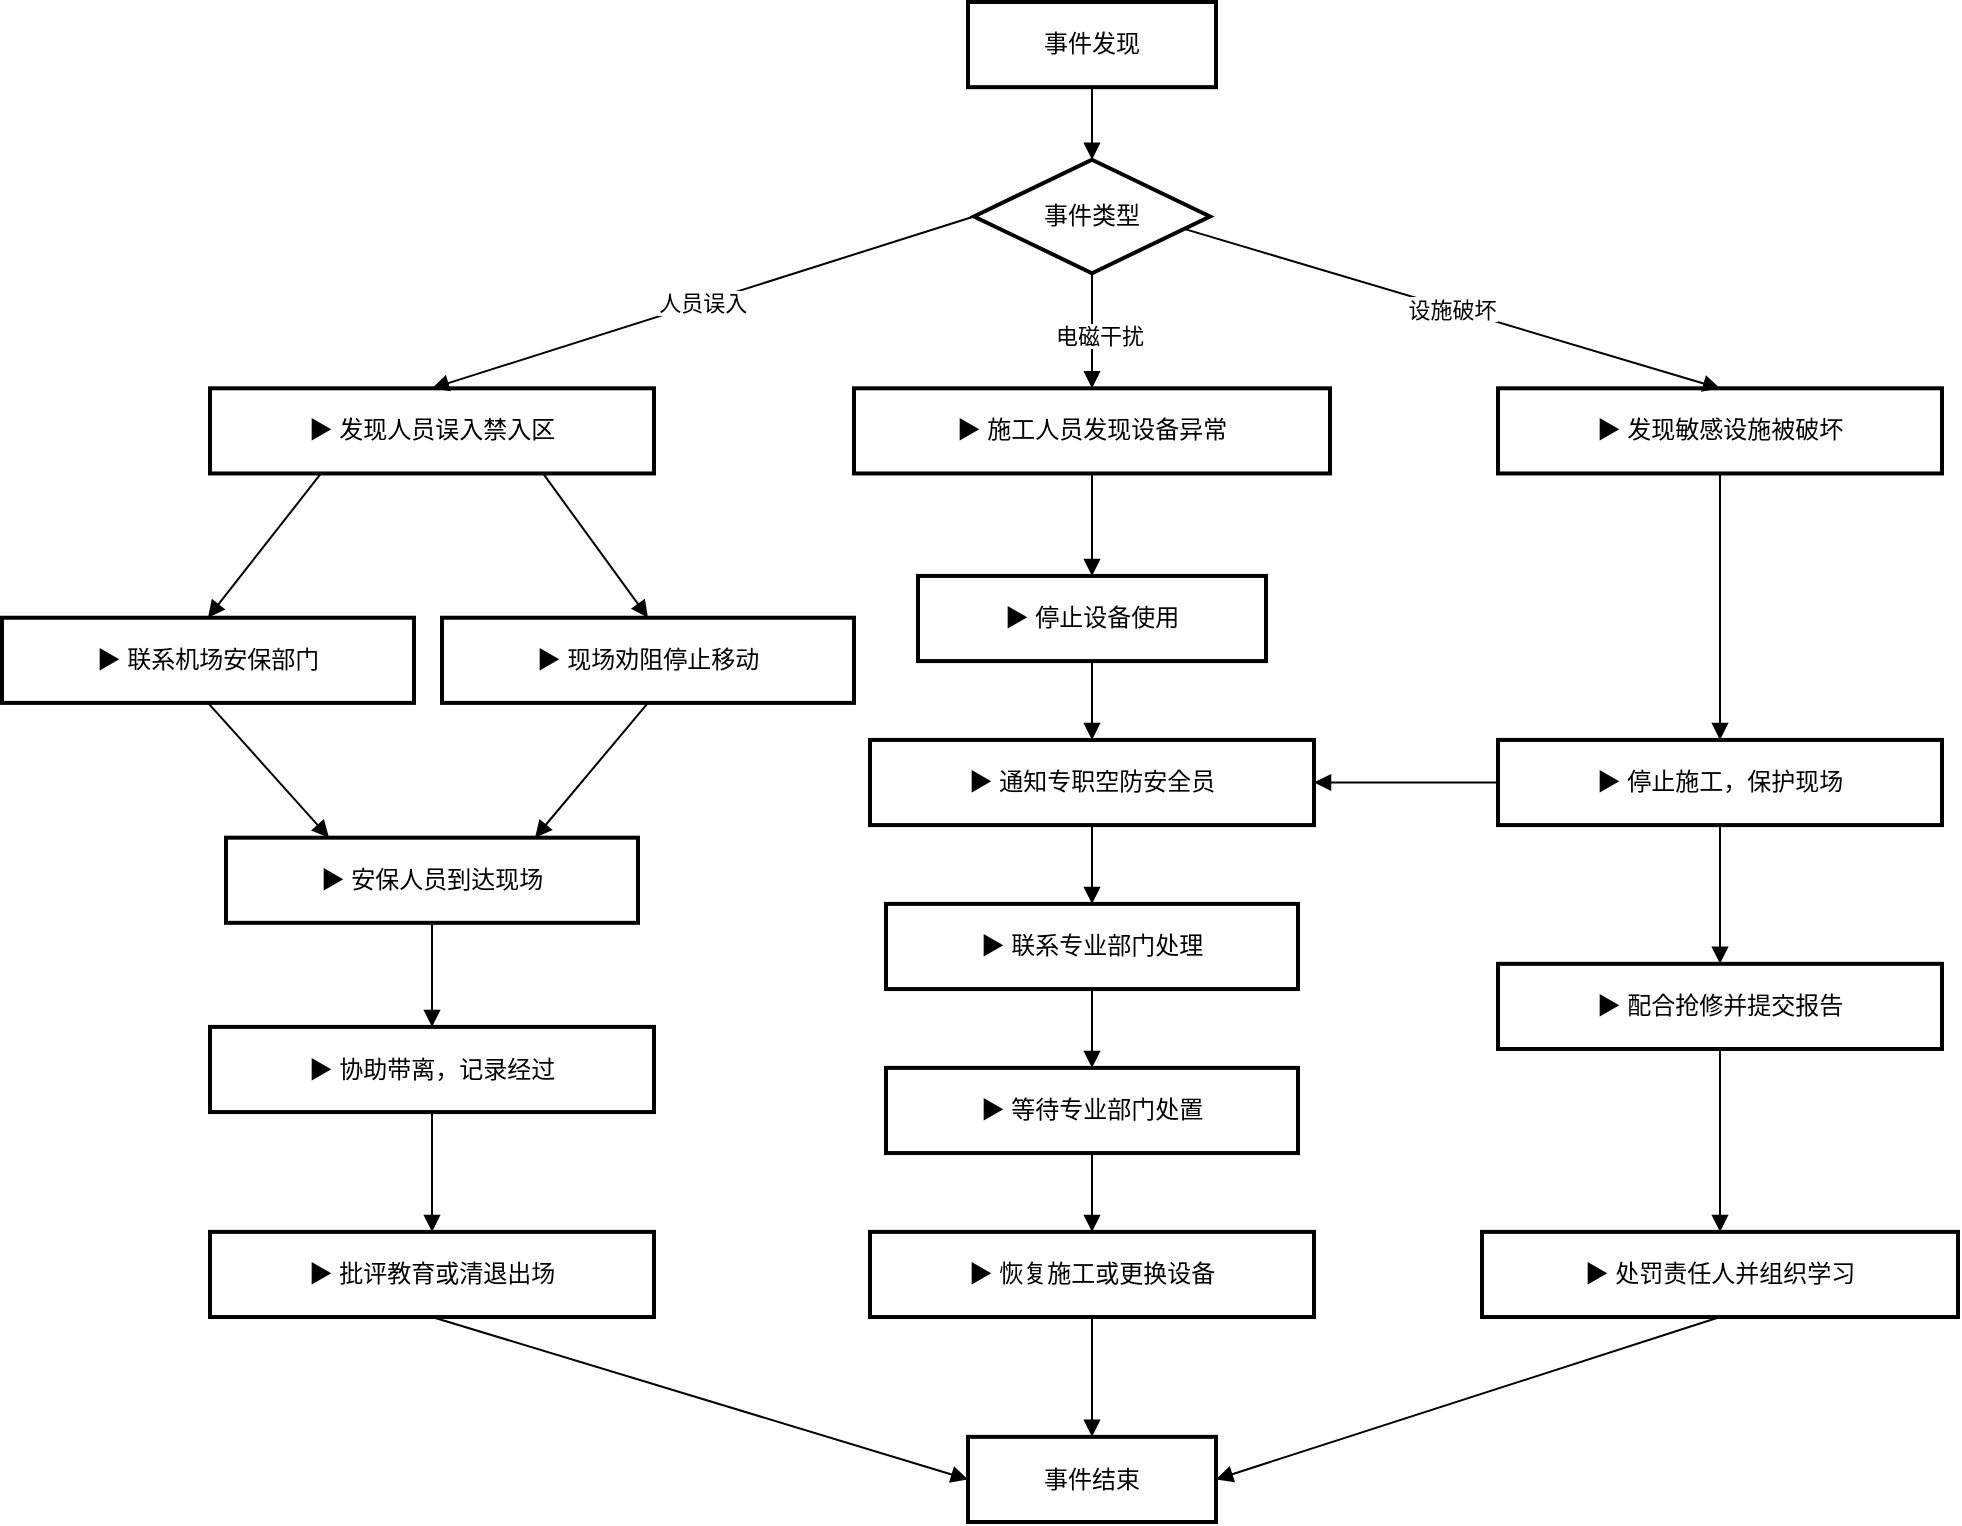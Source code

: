 <mxfile version="28.0.1">
  <diagram name="第 1 页" id="SJ8_2GKKuErfEg54q6yJ">
    <mxGraphModel dx="1523" dy="1007" grid="1" gridSize="10" guides="1" tooltips="1" connect="1" arrows="1" fold="1" page="1" pageScale="1" pageWidth="827" pageHeight="1169" math="0" shadow="0">
      <root>
        <mxCell id="0" />
        <mxCell id="1" parent="0" />
        <mxCell id="AeVLayJYJsohxERcXX6E-83" value="" style="group" vertex="1" connectable="0" parent="1">
          <mxGeometry x="40" y="140" width="978" height="760" as="geometry" />
        </mxCell>
        <mxCell id="AeVLayJYJsohxERcXX6E-42" value="事件发现" style="whiteSpace=wrap;strokeWidth=2;" vertex="1" parent="AeVLayJYJsohxERcXX6E-83">
          <mxGeometry x="483" width="124" height="42.573" as="geometry" />
        </mxCell>
        <mxCell id="AeVLayJYJsohxERcXX6E-43" value="事件类型" style="rhombus;strokeWidth=2;whiteSpace=wrap;" vertex="1" parent="AeVLayJYJsohxERcXX6E-83">
          <mxGeometry x="486" y="78.838" width="118" height="56.763" as="geometry" />
        </mxCell>
        <mxCell id="AeVLayJYJsohxERcXX6E-44" value="▶ 施工人员发现设备异常" style="whiteSpace=wrap;strokeWidth=2;" vertex="1" parent="AeVLayJYJsohxERcXX6E-83">
          <mxGeometry x="426" y="193.154" width="238" height="42.573" as="geometry" />
        </mxCell>
        <mxCell id="AeVLayJYJsohxERcXX6E-45" value="▶ 发现人员误入禁入区" style="whiteSpace=wrap;strokeWidth=2;" vertex="1" parent="AeVLayJYJsohxERcXX6E-83">
          <mxGeometry x="104" y="193.154" width="222" height="42.573" as="geometry" />
        </mxCell>
        <mxCell id="AeVLayJYJsohxERcXX6E-46" value="▶ 发现敏感设施被破坏" style="whiteSpace=wrap;strokeWidth=2;" vertex="1" parent="AeVLayJYJsohxERcXX6E-83">
          <mxGeometry x="748" y="193.154" width="222" height="42.573" as="geometry" />
        </mxCell>
        <mxCell id="AeVLayJYJsohxERcXX6E-47" value="▶ 停止设备使用" style="whiteSpace=wrap;strokeWidth=2;" vertex="1" parent="AeVLayJYJsohxERcXX6E-83">
          <mxGeometry x="458" y="286.971" width="174" height="42.573" as="geometry" />
        </mxCell>
        <mxCell id="AeVLayJYJsohxERcXX6E-48" value="▶ 停止施工，保护现场" style="whiteSpace=wrap;strokeWidth=2;" vertex="1" parent="AeVLayJYJsohxERcXX6E-83">
          <mxGeometry x="748" y="368.963" width="222" height="42.573" as="geometry" />
        </mxCell>
        <mxCell id="AeVLayJYJsohxERcXX6E-49" value="▶ 现场劝阻停止移动" style="whiteSpace=wrap;strokeWidth=2;" vertex="1" parent="AeVLayJYJsohxERcXX6E-83">
          <mxGeometry x="220" y="307.863" width="206" height="42.573" as="geometry" />
        </mxCell>
        <mxCell id="AeVLayJYJsohxERcXX6E-50" value="▶ 联系机场安保部门" style="whiteSpace=wrap;strokeWidth=2;" vertex="1" parent="AeVLayJYJsohxERcXX6E-83">
          <mxGeometry y="307.863" width="206" height="42.573" as="geometry" />
        </mxCell>
        <mxCell id="AeVLayJYJsohxERcXX6E-51" value="▶ 通知专职空防安全员" style="whiteSpace=wrap;strokeWidth=2;" vertex="1" parent="AeVLayJYJsohxERcXX6E-83">
          <mxGeometry x="434" y="368.963" width="222" height="42.573" as="geometry" />
        </mxCell>
        <mxCell id="AeVLayJYJsohxERcXX6E-52" value="▶ 联系专业部门处理" style="whiteSpace=wrap;strokeWidth=2;" vertex="1" parent="AeVLayJYJsohxERcXX6E-83">
          <mxGeometry x="442" y="450.954" width="206" height="42.573" as="geometry" />
        </mxCell>
        <mxCell id="AeVLayJYJsohxERcXX6E-53" value="▶ 等待专业部门处置" style="whiteSpace=wrap;strokeWidth=2;" vertex="1" parent="AeVLayJYJsohxERcXX6E-83">
          <mxGeometry x="442" y="532.946" width="206" height="42.573" as="geometry" />
        </mxCell>
        <mxCell id="AeVLayJYJsohxERcXX6E-54" value="▶ 安保人员到达现场" style="whiteSpace=wrap;strokeWidth=2;" vertex="1" parent="AeVLayJYJsohxERcXX6E-83">
          <mxGeometry x="112" y="417.842" width="206" height="42.573" as="geometry" />
        </mxCell>
        <mxCell id="AeVLayJYJsohxERcXX6E-55" value="▶ 恢复施工或更换设备" style="whiteSpace=wrap;strokeWidth=2;" vertex="1" parent="AeVLayJYJsohxERcXX6E-83">
          <mxGeometry x="434" y="614.938" width="222" height="42.573" as="geometry" />
        </mxCell>
        <mxCell id="AeVLayJYJsohxERcXX6E-56" value="▶ 协助带离，记录经过" style="whiteSpace=wrap;strokeWidth=2;" vertex="1" parent="AeVLayJYJsohxERcXX6E-83">
          <mxGeometry x="104" y="512.448" width="222" height="42.573" as="geometry" />
        </mxCell>
        <mxCell id="AeVLayJYJsohxERcXX6E-57" value="▶ 配合抢修并提交报告" style="whiteSpace=wrap;strokeWidth=2;" vertex="1" parent="AeVLayJYJsohxERcXX6E-83">
          <mxGeometry x="748" y="480.913" width="222" height="42.573" as="geometry" />
        </mxCell>
        <mxCell id="AeVLayJYJsohxERcXX6E-58" value="事件结束" style="whiteSpace=wrap;strokeWidth=2;" vertex="1" parent="AeVLayJYJsohxERcXX6E-83">
          <mxGeometry x="483" y="717.427" width="124" height="42.573" as="geometry" />
        </mxCell>
        <mxCell id="AeVLayJYJsohxERcXX6E-59" value="▶ 批评教育或清退出场" style="whiteSpace=wrap;strokeWidth=2;" vertex="1" parent="AeVLayJYJsohxERcXX6E-83">
          <mxGeometry x="104" y="614.938" width="222" height="42.573" as="geometry" />
        </mxCell>
        <mxCell id="AeVLayJYJsohxERcXX6E-60" value="▶ 处罚责任人并组织学习" style="whiteSpace=wrap;strokeWidth=2;" vertex="1" parent="AeVLayJYJsohxERcXX6E-83">
          <mxGeometry x="740" y="614.938" width="238" height="42.573" as="geometry" />
        </mxCell>
        <mxCell id="AeVLayJYJsohxERcXX6E-61" value="" style="curved=1;startArrow=none;endArrow=block;exitX=0.5;exitY=1;entryX=0.5;entryY=0;rounded=0;" edge="1" parent="AeVLayJYJsohxERcXX6E-83" source="AeVLayJYJsohxERcXX6E-42" target="AeVLayJYJsohxERcXX6E-43">
          <mxGeometry relative="1" as="geometry">
            <Array as="points" />
          </mxGeometry>
        </mxCell>
        <mxCell id="AeVLayJYJsohxERcXX6E-62" value="电磁干扰" style="curved=1;startArrow=none;endArrow=block;exitX=0.5;exitY=1;entryX=0.5;entryY=-0.01;rounded=0;exitDx=0;exitDy=0;" edge="1" parent="AeVLayJYJsohxERcXX6E-83" source="AeVLayJYJsohxERcXX6E-43" target="AeVLayJYJsohxERcXX6E-44">
          <mxGeometry x="0.076" y="4" relative="1" as="geometry">
            <Array as="points" />
            <mxPoint as="offset" />
          </mxGeometry>
        </mxCell>
        <mxCell id="AeVLayJYJsohxERcXX6E-63" value="人员误入" style="curved=1;startArrow=none;endArrow=block;exitX=0;exitY=0.5;entryX=0.5;entryY=-0.01;rounded=0;exitDx=0;exitDy=0;" edge="1" parent="AeVLayJYJsohxERcXX6E-83" source="AeVLayJYJsohxERcXX6E-43" target="AeVLayJYJsohxERcXX6E-45">
          <mxGeometry relative="1" as="geometry">
            <Array as="points" />
          </mxGeometry>
        </mxCell>
        <mxCell id="AeVLayJYJsohxERcXX6E-64" value="设施破坏" style="curved=1;startArrow=none;endArrow=block;exitX=1;exitY=0.64;entryX=0.5;entryY=-0.01;rounded=0;" edge="1" parent="AeVLayJYJsohxERcXX6E-83" source="AeVLayJYJsohxERcXX6E-43" target="AeVLayJYJsohxERcXX6E-46">
          <mxGeometry relative="1" as="geometry">
            <Array as="points" />
          </mxGeometry>
        </mxCell>
        <mxCell id="AeVLayJYJsohxERcXX6E-65" value="" style="curved=1;startArrow=none;endArrow=block;exitX=0.5;exitY=0.99;entryX=0.5;entryY=-0.01;rounded=0;" edge="1" parent="AeVLayJYJsohxERcXX6E-83" source="AeVLayJYJsohxERcXX6E-44" target="AeVLayJYJsohxERcXX6E-47">
          <mxGeometry relative="1" as="geometry">
            <Array as="points" />
          </mxGeometry>
        </mxCell>
        <mxCell id="AeVLayJYJsohxERcXX6E-66" value="" style="curved=1;startArrow=none;endArrow=block;exitX=0.5;exitY=0.99;entryX=0.5;entryY=-0.01;rounded=0;" edge="1" parent="AeVLayJYJsohxERcXX6E-83" source="AeVLayJYJsohxERcXX6E-46" target="AeVLayJYJsohxERcXX6E-48">
          <mxGeometry relative="1" as="geometry">
            <Array as="points" />
          </mxGeometry>
        </mxCell>
        <mxCell id="AeVLayJYJsohxERcXX6E-67" value="" style="curved=1;startArrow=none;endArrow=block;exitX=0.75;exitY=1;entryX=0.5;entryY=-0.01;rounded=0;exitDx=0;exitDy=0;" edge="1" parent="AeVLayJYJsohxERcXX6E-83" source="AeVLayJYJsohxERcXX6E-45" target="AeVLayJYJsohxERcXX6E-49">
          <mxGeometry relative="1" as="geometry">
            <Array as="points" />
          </mxGeometry>
        </mxCell>
        <mxCell id="AeVLayJYJsohxERcXX6E-68" value="" style="curved=1;startArrow=none;endArrow=block;exitX=0.25;exitY=1;entryX=0.5;entryY=0;rounded=0;entryDx=0;entryDy=0;exitDx=0;exitDy=0;" edge="1" parent="AeVLayJYJsohxERcXX6E-83" source="AeVLayJYJsohxERcXX6E-45" target="AeVLayJYJsohxERcXX6E-50">
          <mxGeometry relative="1" as="geometry">
            <Array as="points" />
            <mxPoint x="67" y="294.855" as="targetPoint" />
          </mxGeometry>
        </mxCell>
        <mxCell id="AeVLayJYJsohxERcXX6E-69" value="" style="curved=0;startArrow=none;endArrow=block;exitX=0.5;exitY=0.99;entryX=0.5;entryY=0;rounded=0;entryDx=0;entryDy=0;" edge="1" parent="AeVLayJYJsohxERcXX6E-83" source="AeVLayJYJsohxERcXX6E-47" target="AeVLayJYJsohxERcXX6E-51">
          <mxGeometry relative="1" as="geometry">
            <Array as="points" />
          </mxGeometry>
        </mxCell>
        <mxCell id="AeVLayJYJsohxERcXX6E-70" value="" style="curved=1;startArrow=none;endArrow=block;exitX=0;exitY=0.5;entryX=1;entryY=0.5;rounded=0;entryDx=0;entryDy=0;exitDx=0;exitDy=0;" edge="1" parent="AeVLayJYJsohxERcXX6E-83" source="AeVLayJYJsohxERcXX6E-48" target="AeVLayJYJsohxERcXX6E-51">
          <mxGeometry relative="1" as="geometry">
            <Array as="points" />
          </mxGeometry>
        </mxCell>
        <mxCell id="AeVLayJYJsohxERcXX6E-71" value="" style="curved=1;startArrow=none;endArrow=block;exitX=0.5;exitY=0.99;entryX=0.5;entryY=-0.01;rounded=0;" edge="1" parent="AeVLayJYJsohxERcXX6E-83" source="AeVLayJYJsohxERcXX6E-51" target="AeVLayJYJsohxERcXX6E-52">
          <mxGeometry relative="1" as="geometry">
            <Array as="points" />
          </mxGeometry>
        </mxCell>
        <mxCell id="AeVLayJYJsohxERcXX6E-72" value="" style="curved=1;startArrow=none;endArrow=block;exitX=0.5;exitY=0.99;entryX=0.5;entryY=-0.01;rounded=0;" edge="1" parent="AeVLayJYJsohxERcXX6E-83" source="AeVLayJYJsohxERcXX6E-52" target="AeVLayJYJsohxERcXX6E-53">
          <mxGeometry relative="1" as="geometry">
            <Array as="points" />
          </mxGeometry>
        </mxCell>
        <mxCell id="AeVLayJYJsohxERcXX6E-73" value="" style="curved=1;startArrow=none;endArrow=block;exitX=0.5;exitY=1;entryX=0.25;entryY=0;rounded=0;exitDx=0;exitDy=0;entryDx=0;entryDy=0;" edge="1" parent="AeVLayJYJsohxERcXX6E-83" source="AeVLayJYJsohxERcXX6E-50" target="AeVLayJYJsohxERcXX6E-54">
          <mxGeometry relative="1" as="geometry">
            <Array as="points" />
            <mxPoint x="67" y="337.427" as="sourcePoint" />
          </mxGeometry>
        </mxCell>
        <mxCell id="AeVLayJYJsohxERcXX6E-74" value="" style="curved=1;startArrow=none;endArrow=block;exitX=0.5;exitY=0.99;entryX=0.75;entryY=0;rounded=0;entryDx=0;entryDy=0;" edge="1" parent="AeVLayJYJsohxERcXX6E-83" source="AeVLayJYJsohxERcXX6E-49" target="AeVLayJYJsohxERcXX6E-54">
          <mxGeometry relative="1" as="geometry">
            <Array as="points" />
          </mxGeometry>
        </mxCell>
        <mxCell id="AeVLayJYJsohxERcXX6E-75" value="" style="curved=1;startArrow=none;endArrow=block;exitX=0.5;exitY=0.99;entryX=0.5;entryY=-0.01;rounded=0;" edge="1" parent="AeVLayJYJsohxERcXX6E-83" source="AeVLayJYJsohxERcXX6E-53" target="AeVLayJYJsohxERcXX6E-55">
          <mxGeometry relative="1" as="geometry">
            <Array as="points" />
          </mxGeometry>
        </mxCell>
        <mxCell id="AeVLayJYJsohxERcXX6E-76" value="" style="curved=1;startArrow=none;endArrow=block;exitX=0.5;exitY=0.99;entryX=0.5;entryY=-0.01;rounded=0;" edge="1" parent="AeVLayJYJsohxERcXX6E-83" source="AeVLayJYJsohxERcXX6E-54" target="AeVLayJYJsohxERcXX6E-56">
          <mxGeometry relative="1" as="geometry">
            <Array as="points" />
          </mxGeometry>
        </mxCell>
        <mxCell id="AeVLayJYJsohxERcXX6E-77" value="" style="curved=1;startArrow=none;endArrow=block;exitX=0.5;exitY=0.99;entryX=0.5;entryY=-0.01;rounded=0;" edge="1" parent="AeVLayJYJsohxERcXX6E-83" source="AeVLayJYJsohxERcXX6E-48" target="AeVLayJYJsohxERcXX6E-57">
          <mxGeometry relative="1" as="geometry">
            <Array as="points" />
          </mxGeometry>
        </mxCell>
        <mxCell id="AeVLayJYJsohxERcXX6E-78" value="" style="curved=1;startArrow=none;endArrow=block;exitX=0.5;exitY=0.99;entryX=0.5;entryY=0;rounded=0;entryDx=0;entryDy=0;" edge="1" parent="AeVLayJYJsohxERcXX6E-83" source="AeVLayJYJsohxERcXX6E-55" target="AeVLayJYJsohxERcXX6E-58">
          <mxGeometry relative="1" as="geometry">
            <Array as="points" />
          </mxGeometry>
        </mxCell>
        <mxCell id="AeVLayJYJsohxERcXX6E-79" value="" style="curved=1;startArrow=none;endArrow=block;exitX=0.5;exitY=0.99;entryX=0.5;entryY=-0.01;rounded=0;" edge="1" parent="AeVLayJYJsohxERcXX6E-83" source="AeVLayJYJsohxERcXX6E-56" target="AeVLayJYJsohxERcXX6E-59">
          <mxGeometry relative="1" as="geometry">
            <Array as="points" />
          </mxGeometry>
        </mxCell>
        <mxCell id="AeVLayJYJsohxERcXX6E-80" value="" style="curved=1;startArrow=none;endArrow=block;exitX=0.5;exitY=0.99;entryX=0;entryY=0.5;rounded=0;entryDx=0;entryDy=0;" edge="1" parent="AeVLayJYJsohxERcXX6E-83" source="AeVLayJYJsohxERcXX6E-59" target="AeVLayJYJsohxERcXX6E-58">
          <mxGeometry relative="1" as="geometry">
            <Array as="points" />
          </mxGeometry>
        </mxCell>
        <mxCell id="AeVLayJYJsohxERcXX6E-81" value="" style="curved=1;startArrow=none;endArrow=block;exitX=0.5;exitY=0.99;entryX=0.5;entryY=-0.01;rounded=0;" edge="1" parent="AeVLayJYJsohxERcXX6E-83" source="AeVLayJYJsohxERcXX6E-57" target="AeVLayJYJsohxERcXX6E-60">
          <mxGeometry relative="1" as="geometry">
            <Array as="points" />
          </mxGeometry>
        </mxCell>
        <mxCell id="AeVLayJYJsohxERcXX6E-82" value="" style="curved=1;startArrow=none;endArrow=block;exitX=0.5;exitY=0.99;entryX=1;entryY=0.5;rounded=0;entryDx=0;entryDy=0;" edge="1" parent="AeVLayJYJsohxERcXX6E-83" source="AeVLayJYJsohxERcXX6E-60" target="AeVLayJYJsohxERcXX6E-58">
          <mxGeometry relative="1" as="geometry">
            <Array as="points" />
          </mxGeometry>
        </mxCell>
      </root>
    </mxGraphModel>
  </diagram>
</mxfile>
